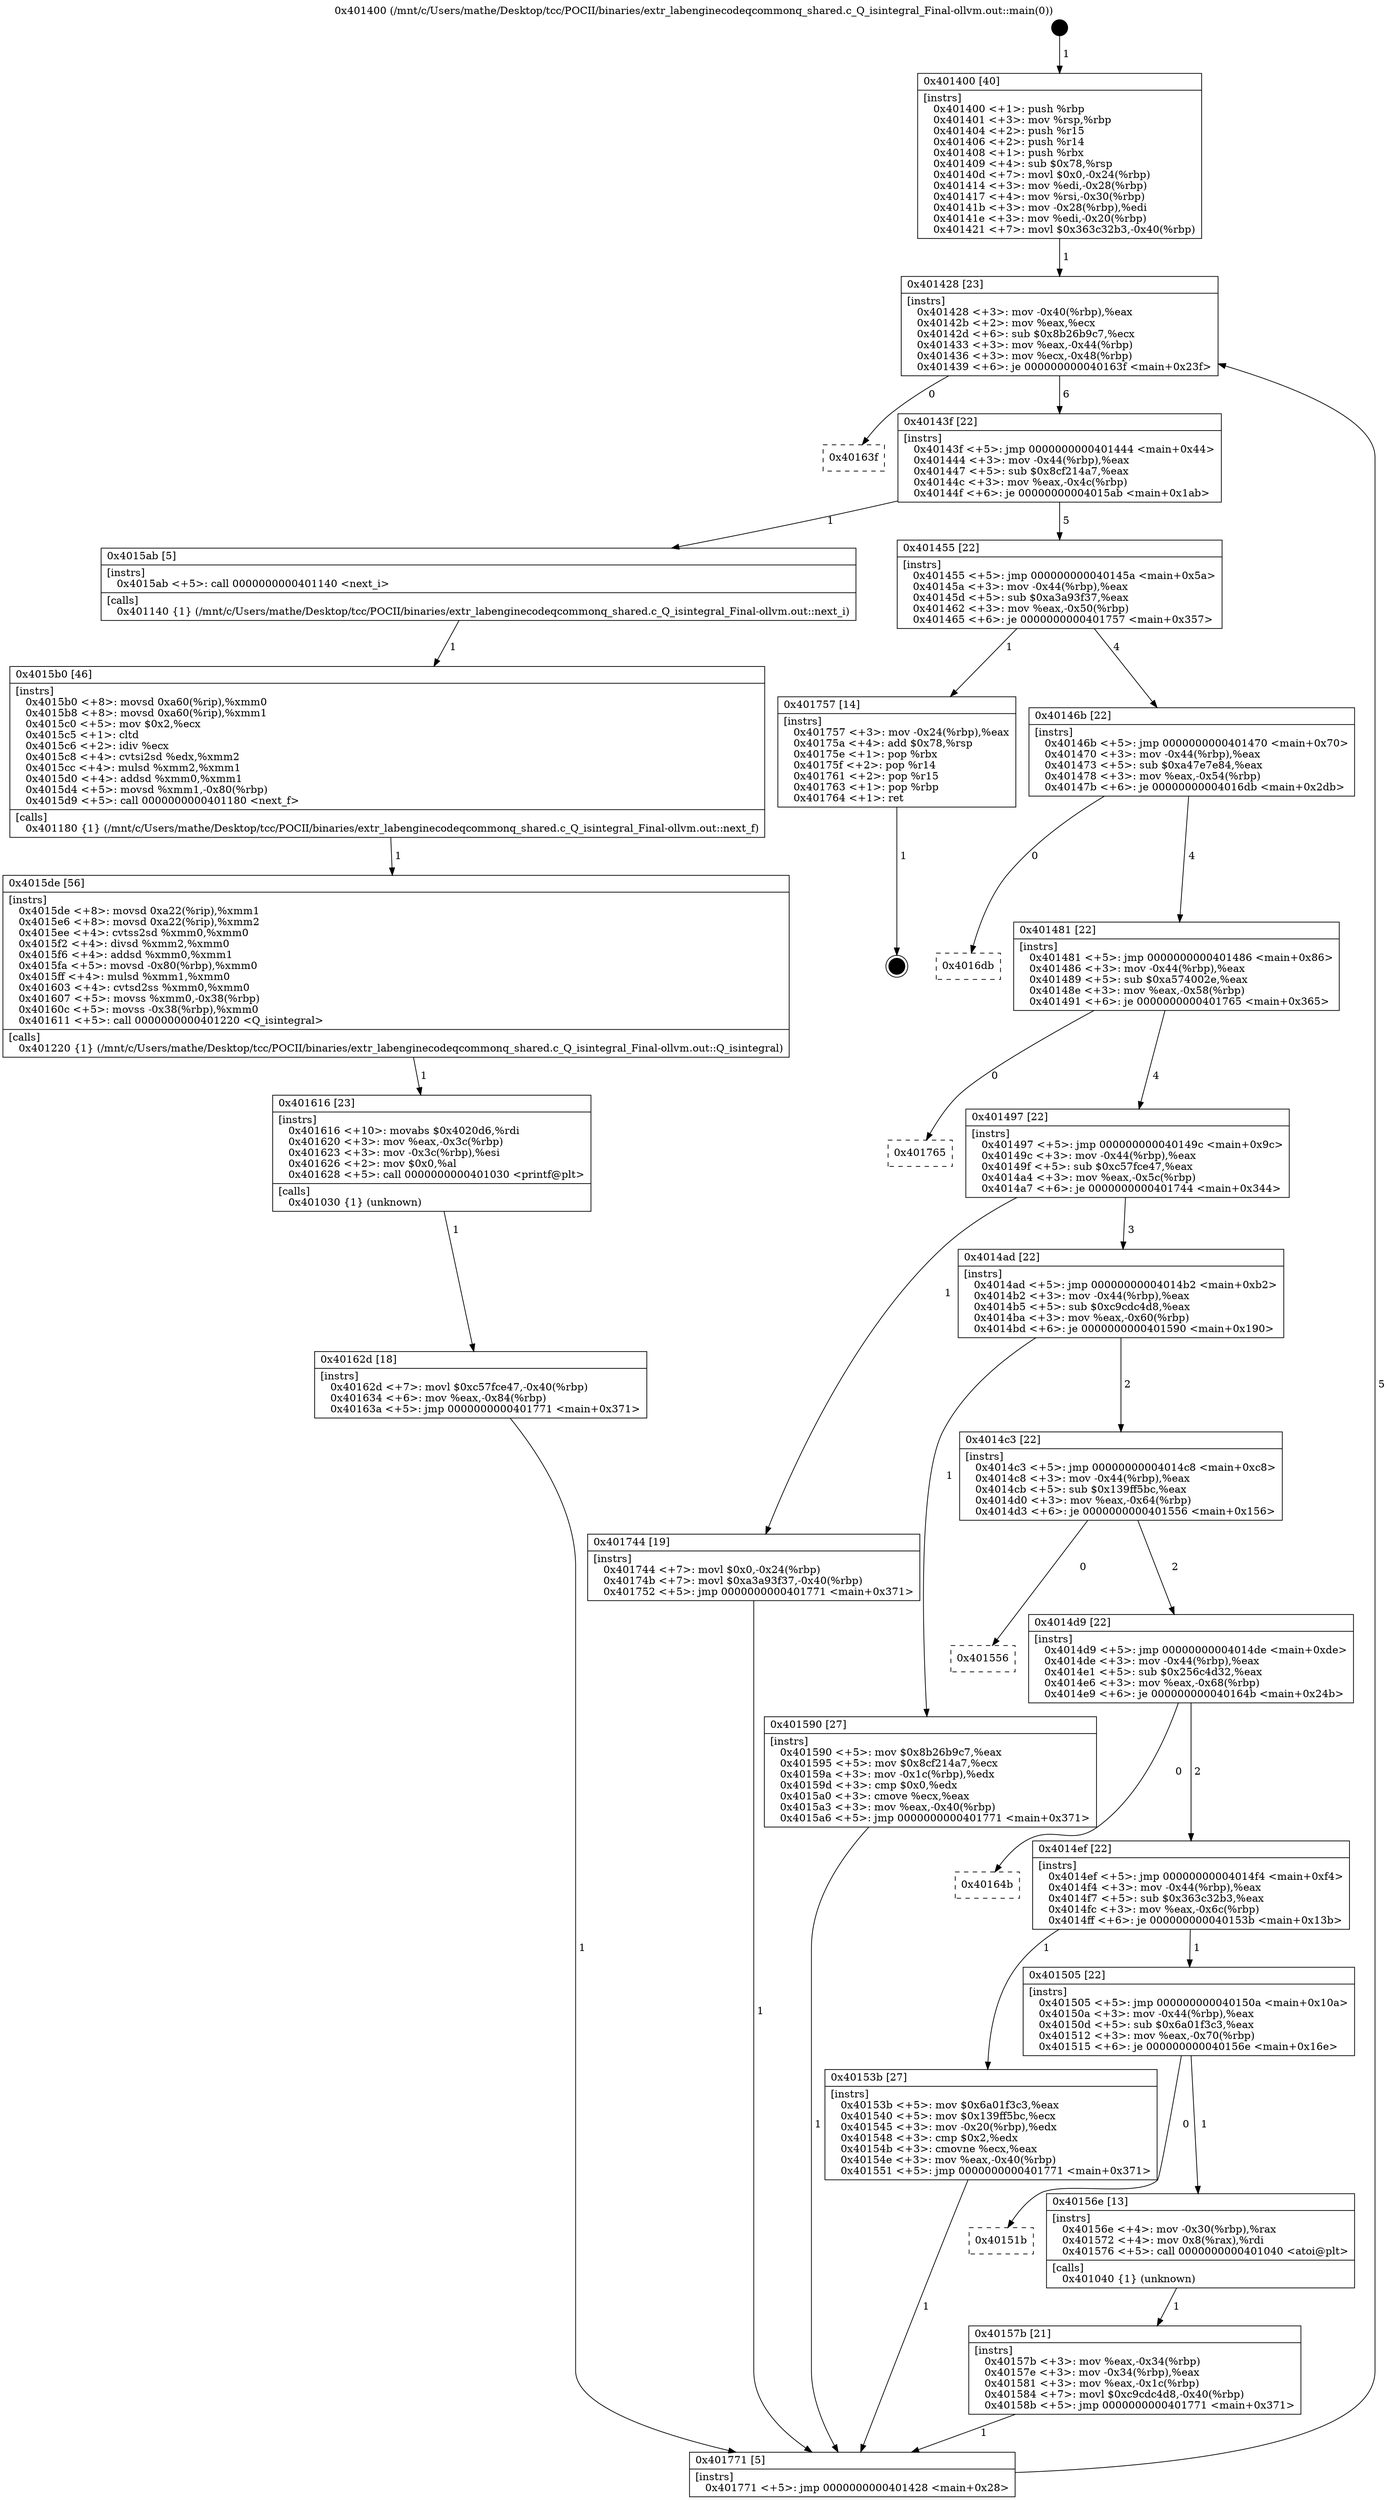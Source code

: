 digraph "0x401400" {
  label = "0x401400 (/mnt/c/Users/mathe/Desktop/tcc/POCII/binaries/extr_labenginecodeqcommonq_shared.c_Q_isintegral_Final-ollvm.out::main(0))"
  labelloc = "t"
  node[shape=record]

  Entry [label="",width=0.3,height=0.3,shape=circle,fillcolor=black,style=filled]
  "0x401428" [label="{
     0x401428 [23]\l
     | [instrs]\l
     &nbsp;&nbsp;0x401428 \<+3\>: mov -0x40(%rbp),%eax\l
     &nbsp;&nbsp;0x40142b \<+2\>: mov %eax,%ecx\l
     &nbsp;&nbsp;0x40142d \<+6\>: sub $0x8b26b9c7,%ecx\l
     &nbsp;&nbsp;0x401433 \<+3\>: mov %eax,-0x44(%rbp)\l
     &nbsp;&nbsp;0x401436 \<+3\>: mov %ecx,-0x48(%rbp)\l
     &nbsp;&nbsp;0x401439 \<+6\>: je 000000000040163f \<main+0x23f\>\l
  }"]
  "0x40163f" [label="{
     0x40163f\l
  }", style=dashed]
  "0x40143f" [label="{
     0x40143f [22]\l
     | [instrs]\l
     &nbsp;&nbsp;0x40143f \<+5\>: jmp 0000000000401444 \<main+0x44\>\l
     &nbsp;&nbsp;0x401444 \<+3\>: mov -0x44(%rbp),%eax\l
     &nbsp;&nbsp;0x401447 \<+5\>: sub $0x8cf214a7,%eax\l
     &nbsp;&nbsp;0x40144c \<+3\>: mov %eax,-0x4c(%rbp)\l
     &nbsp;&nbsp;0x40144f \<+6\>: je 00000000004015ab \<main+0x1ab\>\l
  }"]
  Exit [label="",width=0.3,height=0.3,shape=circle,fillcolor=black,style=filled,peripheries=2]
  "0x4015ab" [label="{
     0x4015ab [5]\l
     | [instrs]\l
     &nbsp;&nbsp;0x4015ab \<+5\>: call 0000000000401140 \<next_i\>\l
     | [calls]\l
     &nbsp;&nbsp;0x401140 \{1\} (/mnt/c/Users/mathe/Desktop/tcc/POCII/binaries/extr_labenginecodeqcommonq_shared.c_Q_isintegral_Final-ollvm.out::next_i)\l
  }"]
  "0x401455" [label="{
     0x401455 [22]\l
     | [instrs]\l
     &nbsp;&nbsp;0x401455 \<+5\>: jmp 000000000040145a \<main+0x5a\>\l
     &nbsp;&nbsp;0x40145a \<+3\>: mov -0x44(%rbp),%eax\l
     &nbsp;&nbsp;0x40145d \<+5\>: sub $0xa3a93f37,%eax\l
     &nbsp;&nbsp;0x401462 \<+3\>: mov %eax,-0x50(%rbp)\l
     &nbsp;&nbsp;0x401465 \<+6\>: je 0000000000401757 \<main+0x357\>\l
  }"]
  "0x40162d" [label="{
     0x40162d [18]\l
     | [instrs]\l
     &nbsp;&nbsp;0x40162d \<+7\>: movl $0xc57fce47,-0x40(%rbp)\l
     &nbsp;&nbsp;0x401634 \<+6\>: mov %eax,-0x84(%rbp)\l
     &nbsp;&nbsp;0x40163a \<+5\>: jmp 0000000000401771 \<main+0x371\>\l
  }"]
  "0x401757" [label="{
     0x401757 [14]\l
     | [instrs]\l
     &nbsp;&nbsp;0x401757 \<+3\>: mov -0x24(%rbp),%eax\l
     &nbsp;&nbsp;0x40175a \<+4\>: add $0x78,%rsp\l
     &nbsp;&nbsp;0x40175e \<+1\>: pop %rbx\l
     &nbsp;&nbsp;0x40175f \<+2\>: pop %r14\l
     &nbsp;&nbsp;0x401761 \<+2\>: pop %r15\l
     &nbsp;&nbsp;0x401763 \<+1\>: pop %rbp\l
     &nbsp;&nbsp;0x401764 \<+1\>: ret\l
  }"]
  "0x40146b" [label="{
     0x40146b [22]\l
     | [instrs]\l
     &nbsp;&nbsp;0x40146b \<+5\>: jmp 0000000000401470 \<main+0x70\>\l
     &nbsp;&nbsp;0x401470 \<+3\>: mov -0x44(%rbp),%eax\l
     &nbsp;&nbsp;0x401473 \<+5\>: sub $0xa47e7e84,%eax\l
     &nbsp;&nbsp;0x401478 \<+3\>: mov %eax,-0x54(%rbp)\l
     &nbsp;&nbsp;0x40147b \<+6\>: je 00000000004016db \<main+0x2db\>\l
  }"]
  "0x401616" [label="{
     0x401616 [23]\l
     | [instrs]\l
     &nbsp;&nbsp;0x401616 \<+10\>: movabs $0x4020d6,%rdi\l
     &nbsp;&nbsp;0x401620 \<+3\>: mov %eax,-0x3c(%rbp)\l
     &nbsp;&nbsp;0x401623 \<+3\>: mov -0x3c(%rbp),%esi\l
     &nbsp;&nbsp;0x401626 \<+2\>: mov $0x0,%al\l
     &nbsp;&nbsp;0x401628 \<+5\>: call 0000000000401030 \<printf@plt\>\l
     | [calls]\l
     &nbsp;&nbsp;0x401030 \{1\} (unknown)\l
  }"]
  "0x4016db" [label="{
     0x4016db\l
  }", style=dashed]
  "0x401481" [label="{
     0x401481 [22]\l
     | [instrs]\l
     &nbsp;&nbsp;0x401481 \<+5\>: jmp 0000000000401486 \<main+0x86\>\l
     &nbsp;&nbsp;0x401486 \<+3\>: mov -0x44(%rbp),%eax\l
     &nbsp;&nbsp;0x401489 \<+5\>: sub $0xa574002e,%eax\l
     &nbsp;&nbsp;0x40148e \<+3\>: mov %eax,-0x58(%rbp)\l
     &nbsp;&nbsp;0x401491 \<+6\>: je 0000000000401765 \<main+0x365\>\l
  }"]
  "0x4015de" [label="{
     0x4015de [56]\l
     | [instrs]\l
     &nbsp;&nbsp;0x4015de \<+8\>: movsd 0xa22(%rip),%xmm1\l
     &nbsp;&nbsp;0x4015e6 \<+8\>: movsd 0xa22(%rip),%xmm2\l
     &nbsp;&nbsp;0x4015ee \<+4\>: cvtss2sd %xmm0,%xmm0\l
     &nbsp;&nbsp;0x4015f2 \<+4\>: divsd %xmm2,%xmm0\l
     &nbsp;&nbsp;0x4015f6 \<+4\>: addsd %xmm0,%xmm1\l
     &nbsp;&nbsp;0x4015fa \<+5\>: movsd -0x80(%rbp),%xmm0\l
     &nbsp;&nbsp;0x4015ff \<+4\>: mulsd %xmm1,%xmm0\l
     &nbsp;&nbsp;0x401603 \<+4\>: cvtsd2ss %xmm0,%xmm0\l
     &nbsp;&nbsp;0x401607 \<+5\>: movss %xmm0,-0x38(%rbp)\l
     &nbsp;&nbsp;0x40160c \<+5\>: movss -0x38(%rbp),%xmm0\l
     &nbsp;&nbsp;0x401611 \<+5\>: call 0000000000401220 \<Q_isintegral\>\l
     | [calls]\l
     &nbsp;&nbsp;0x401220 \{1\} (/mnt/c/Users/mathe/Desktop/tcc/POCII/binaries/extr_labenginecodeqcommonq_shared.c_Q_isintegral_Final-ollvm.out::Q_isintegral)\l
  }"]
  "0x401765" [label="{
     0x401765\l
  }", style=dashed]
  "0x401497" [label="{
     0x401497 [22]\l
     | [instrs]\l
     &nbsp;&nbsp;0x401497 \<+5\>: jmp 000000000040149c \<main+0x9c\>\l
     &nbsp;&nbsp;0x40149c \<+3\>: mov -0x44(%rbp),%eax\l
     &nbsp;&nbsp;0x40149f \<+5\>: sub $0xc57fce47,%eax\l
     &nbsp;&nbsp;0x4014a4 \<+3\>: mov %eax,-0x5c(%rbp)\l
     &nbsp;&nbsp;0x4014a7 \<+6\>: je 0000000000401744 \<main+0x344\>\l
  }"]
  "0x4015b0" [label="{
     0x4015b0 [46]\l
     | [instrs]\l
     &nbsp;&nbsp;0x4015b0 \<+8\>: movsd 0xa60(%rip),%xmm0\l
     &nbsp;&nbsp;0x4015b8 \<+8\>: movsd 0xa60(%rip),%xmm1\l
     &nbsp;&nbsp;0x4015c0 \<+5\>: mov $0x2,%ecx\l
     &nbsp;&nbsp;0x4015c5 \<+1\>: cltd\l
     &nbsp;&nbsp;0x4015c6 \<+2\>: idiv %ecx\l
     &nbsp;&nbsp;0x4015c8 \<+4\>: cvtsi2sd %edx,%xmm2\l
     &nbsp;&nbsp;0x4015cc \<+4\>: mulsd %xmm2,%xmm1\l
     &nbsp;&nbsp;0x4015d0 \<+4\>: addsd %xmm0,%xmm1\l
     &nbsp;&nbsp;0x4015d4 \<+5\>: movsd %xmm1,-0x80(%rbp)\l
     &nbsp;&nbsp;0x4015d9 \<+5\>: call 0000000000401180 \<next_f\>\l
     | [calls]\l
     &nbsp;&nbsp;0x401180 \{1\} (/mnt/c/Users/mathe/Desktop/tcc/POCII/binaries/extr_labenginecodeqcommonq_shared.c_Q_isintegral_Final-ollvm.out::next_f)\l
  }"]
  "0x401744" [label="{
     0x401744 [19]\l
     | [instrs]\l
     &nbsp;&nbsp;0x401744 \<+7\>: movl $0x0,-0x24(%rbp)\l
     &nbsp;&nbsp;0x40174b \<+7\>: movl $0xa3a93f37,-0x40(%rbp)\l
     &nbsp;&nbsp;0x401752 \<+5\>: jmp 0000000000401771 \<main+0x371\>\l
  }"]
  "0x4014ad" [label="{
     0x4014ad [22]\l
     | [instrs]\l
     &nbsp;&nbsp;0x4014ad \<+5\>: jmp 00000000004014b2 \<main+0xb2\>\l
     &nbsp;&nbsp;0x4014b2 \<+3\>: mov -0x44(%rbp),%eax\l
     &nbsp;&nbsp;0x4014b5 \<+5\>: sub $0xc9cdc4d8,%eax\l
     &nbsp;&nbsp;0x4014ba \<+3\>: mov %eax,-0x60(%rbp)\l
     &nbsp;&nbsp;0x4014bd \<+6\>: je 0000000000401590 \<main+0x190\>\l
  }"]
  "0x40157b" [label="{
     0x40157b [21]\l
     | [instrs]\l
     &nbsp;&nbsp;0x40157b \<+3\>: mov %eax,-0x34(%rbp)\l
     &nbsp;&nbsp;0x40157e \<+3\>: mov -0x34(%rbp),%eax\l
     &nbsp;&nbsp;0x401581 \<+3\>: mov %eax,-0x1c(%rbp)\l
     &nbsp;&nbsp;0x401584 \<+7\>: movl $0xc9cdc4d8,-0x40(%rbp)\l
     &nbsp;&nbsp;0x40158b \<+5\>: jmp 0000000000401771 \<main+0x371\>\l
  }"]
  "0x401590" [label="{
     0x401590 [27]\l
     | [instrs]\l
     &nbsp;&nbsp;0x401590 \<+5\>: mov $0x8b26b9c7,%eax\l
     &nbsp;&nbsp;0x401595 \<+5\>: mov $0x8cf214a7,%ecx\l
     &nbsp;&nbsp;0x40159a \<+3\>: mov -0x1c(%rbp),%edx\l
     &nbsp;&nbsp;0x40159d \<+3\>: cmp $0x0,%edx\l
     &nbsp;&nbsp;0x4015a0 \<+3\>: cmove %ecx,%eax\l
     &nbsp;&nbsp;0x4015a3 \<+3\>: mov %eax,-0x40(%rbp)\l
     &nbsp;&nbsp;0x4015a6 \<+5\>: jmp 0000000000401771 \<main+0x371\>\l
  }"]
  "0x4014c3" [label="{
     0x4014c3 [22]\l
     | [instrs]\l
     &nbsp;&nbsp;0x4014c3 \<+5\>: jmp 00000000004014c8 \<main+0xc8\>\l
     &nbsp;&nbsp;0x4014c8 \<+3\>: mov -0x44(%rbp),%eax\l
     &nbsp;&nbsp;0x4014cb \<+5\>: sub $0x139ff5bc,%eax\l
     &nbsp;&nbsp;0x4014d0 \<+3\>: mov %eax,-0x64(%rbp)\l
     &nbsp;&nbsp;0x4014d3 \<+6\>: je 0000000000401556 \<main+0x156\>\l
  }"]
  "0x40151b" [label="{
     0x40151b\l
  }", style=dashed]
  "0x401556" [label="{
     0x401556\l
  }", style=dashed]
  "0x4014d9" [label="{
     0x4014d9 [22]\l
     | [instrs]\l
     &nbsp;&nbsp;0x4014d9 \<+5\>: jmp 00000000004014de \<main+0xde\>\l
     &nbsp;&nbsp;0x4014de \<+3\>: mov -0x44(%rbp),%eax\l
     &nbsp;&nbsp;0x4014e1 \<+5\>: sub $0x256c4d32,%eax\l
     &nbsp;&nbsp;0x4014e6 \<+3\>: mov %eax,-0x68(%rbp)\l
     &nbsp;&nbsp;0x4014e9 \<+6\>: je 000000000040164b \<main+0x24b\>\l
  }"]
  "0x40156e" [label="{
     0x40156e [13]\l
     | [instrs]\l
     &nbsp;&nbsp;0x40156e \<+4\>: mov -0x30(%rbp),%rax\l
     &nbsp;&nbsp;0x401572 \<+4\>: mov 0x8(%rax),%rdi\l
     &nbsp;&nbsp;0x401576 \<+5\>: call 0000000000401040 \<atoi@plt\>\l
     | [calls]\l
     &nbsp;&nbsp;0x401040 \{1\} (unknown)\l
  }"]
  "0x40164b" [label="{
     0x40164b\l
  }", style=dashed]
  "0x4014ef" [label="{
     0x4014ef [22]\l
     | [instrs]\l
     &nbsp;&nbsp;0x4014ef \<+5\>: jmp 00000000004014f4 \<main+0xf4\>\l
     &nbsp;&nbsp;0x4014f4 \<+3\>: mov -0x44(%rbp),%eax\l
     &nbsp;&nbsp;0x4014f7 \<+5\>: sub $0x363c32b3,%eax\l
     &nbsp;&nbsp;0x4014fc \<+3\>: mov %eax,-0x6c(%rbp)\l
     &nbsp;&nbsp;0x4014ff \<+6\>: je 000000000040153b \<main+0x13b\>\l
  }"]
  "0x401400" [label="{
     0x401400 [40]\l
     | [instrs]\l
     &nbsp;&nbsp;0x401400 \<+1\>: push %rbp\l
     &nbsp;&nbsp;0x401401 \<+3\>: mov %rsp,%rbp\l
     &nbsp;&nbsp;0x401404 \<+2\>: push %r15\l
     &nbsp;&nbsp;0x401406 \<+2\>: push %r14\l
     &nbsp;&nbsp;0x401408 \<+1\>: push %rbx\l
     &nbsp;&nbsp;0x401409 \<+4\>: sub $0x78,%rsp\l
     &nbsp;&nbsp;0x40140d \<+7\>: movl $0x0,-0x24(%rbp)\l
     &nbsp;&nbsp;0x401414 \<+3\>: mov %edi,-0x28(%rbp)\l
     &nbsp;&nbsp;0x401417 \<+4\>: mov %rsi,-0x30(%rbp)\l
     &nbsp;&nbsp;0x40141b \<+3\>: mov -0x28(%rbp),%edi\l
     &nbsp;&nbsp;0x40141e \<+3\>: mov %edi,-0x20(%rbp)\l
     &nbsp;&nbsp;0x401421 \<+7\>: movl $0x363c32b3,-0x40(%rbp)\l
  }"]
  "0x40153b" [label="{
     0x40153b [27]\l
     | [instrs]\l
     &nbsp;&nbsp;0x40153b \<+5\>: mov $0x6a01f3c3,%eax\l
     &nbsp;&nbsp;0x401540 \<+5\>: mov $0x139ff5bc,%ecx\l
     &nbsp;&nbsp;0x401545 \<+3\>: mov -0x20(%rbp),%edx\l
     &nbsp;&nbsp;0x401548 \<+3\>: cmp $0x2,%edx\l
     &nbsp;&nbsp;0x40154b \<+3\>: cmovne %ecx,%eax\l
     &nbsp;&nbsp;0x40154e \<+3\>: mov %eax,-0x40(%rbp)\l
     &nbsp;&nbsp;0x401551 \<+5\>: jmp 0000000000401771 \<main+0x371\>\l
  }"]
  "0x401505" [label="{
     0x401505 [22]\l
     | [instrs]\l
     &nbsp;&nbsp;0x401505 \<+5\>: jmp 000000000040150a \<main+0x10a\>\l
     &nbsp;&nbsp;0x40150a \<+3\>: mov -0x44(%rbp),%eax\l
     &nbsp;&nbsp;0x40150d \<+5\>: sub $0x6a01f3c3,%eax\l
     &nbsp;&nbsp;0x401512 \<+3\>: mov %eax,-0x70(%rbp)\l
     &nbsp;&nbsp;0x401515 \<+6\>: je 000000000040156e \<main+0x16e\>\l
  }"]
  "0x401771" [label="{
     0x401771 [5]\l
     | [instrs]\l
     &nbsp;&nbsp;0x401771 \<+5\>: jmp 0000000000401428 \<main+0x28\>\l
  }"]
  Entry -> "0x401400" [label=" 1"]
  "0x401428" -> "0x40163f" [label=" 0"]
  "0x401428" -> "0x40143f" [label=" 6"]
  "0x401757" -> Exit [label=" 1"]
  "0x40143f" -> "0x4015ab" [label=" 1"]
  "0x40143f" -> "0x401455" [label=" 5"]
  "0x401744" -> "0x401771" [label=" 1"]
  "0x401455" -> "0x401757" [label=" 1"]
  "0x401455" -> "0x40146b" [label=" 4"]
  "0x40162d" -> "0x401771" [label=" 1"]
  "0x40146b" -> "0x4016db" [label=" 0"]
  "0x40146b" -> "0x401481" [label=" 4"]
  "0x401616" -> "0x40162d" [label=" 1"]
  "0x401481" -> "0x401765" [label=" 0"]
  "0x401481" -> "0x401497" [label=" 4"]
  "0x4015de" -> "0x401616" [label=" 1"]
  "0x401497" -> "0x401744" [label=" 1"]
  "0x401497" -> "0x4014ad" [label=" 3"]
  "0x4015b0" -> "0x4015de" [label=" 1"]
  "0x4014ad" -> "0x401590" [label=" 1"]
  "0x4014ad" -> "0x4014c3" [label=" 2"]
  "0x4015ab" -> "0x4015b0" [label=" 1"]
  "0x4014c3" -> "0x401556" [label=" 0"]
  "0x4014c3" -> "0x4014d9" [label=" 2"]
  "0x401590" -> "0x401771" [label=" 1"]
  "0x4014d9" -> "0x40164b" [label=" 0"]
  "0x4014d9" -> "0x4014ef" [label=" 2"]
  "0x40157b" -> "0x401771" [label=" 1"]
  "0x4014ef" -> "0x40153b" [label=" 1"]
  "0x4014ef" -> "0x401505" [label=" 1"]
  "0x40153b" -> "0x401771" [label=" 1"]
  "0x401400" -> "0x401428" [label=" 1"]
  "0x401771" -> "0x401428" [label=" 5"]
  "0x40156e" -> "0x40157b" [label=" 1"]
  "0x401505" -> "0x40156e" [label=" 1"]
  "0x401505" -> "0x40151b" [label=" 0"]
}
